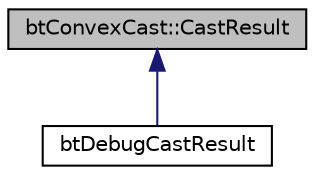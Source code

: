 digraph "btConvexCast::CastResult"
{
  edge [fontname="Helvetica",fontsize="10",labelfontname="Helvetica",labelfontsize="10"];
  node [fontname="Helvetica",fontsize="10",shape=record];
  Node1 [label="btConvexCast::CastResult",height=0.2,width=0.4,color="black", fillcolor="grey75", style="filled", fontcolor="black"];
  Node1 -> Node2 [dir="back",color="midnightblue",fontsize="10",style="solid",fontname="Helvetica"];
  Node2 [label="btDebugCastResult",height=0.2,width=0.4,color="black", fillcolor="white", style="filled",URL="$structbt_debug_cast_result.html"];
}
